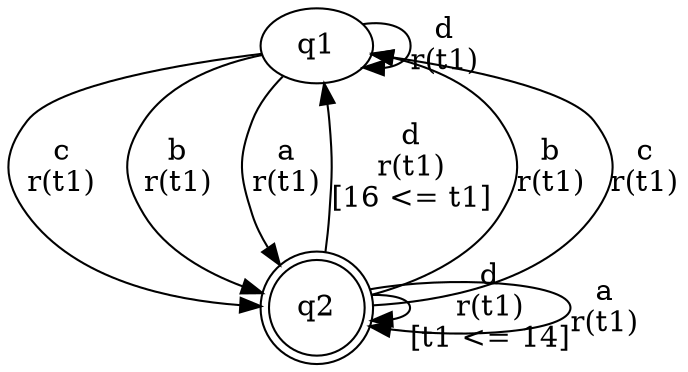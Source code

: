 digraph L {
	qq1[label=q1]
	qq2[label=q2 shape=doublecircle]
	qq1 -> qq2[label="c\nr(t1)\n"]
	qq2 -> qq2[label="d\nr(t1)\n[t1 <= 14]"]
	qq2 -> qq1[label="d\nr(t1)\n[16 <= t1]"]
	qq2 -> qq2[label="a\nr(t1)\n"]
	qq2 -> qq1[label="b\nr(t1)\n"]
	qq2 -> qq1[label="c\nr(t1)\n"]
	qq1 -> qq2[label="b\nr(t1)\n"]
	qq1 -> qq2[label="a\nr(t1)\n"]
	qq1 -> qq1[label="d\nr(t1)\n"]
}
